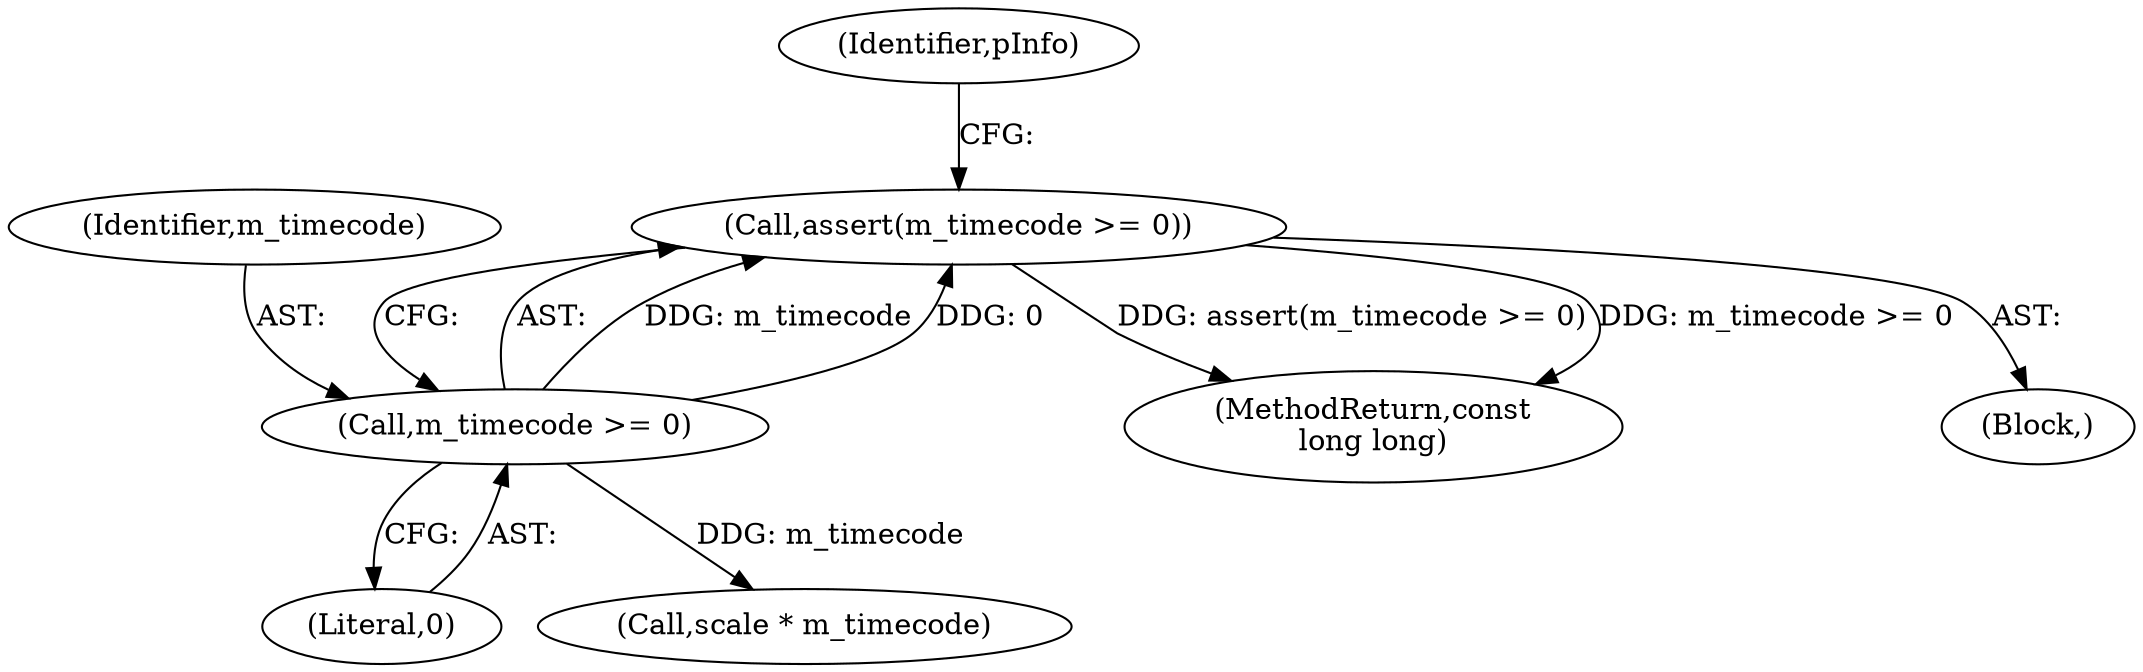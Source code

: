 digraph "0_Android_04839626ed859623901ebd3a5fd483982186b59d_129@API" {
"1000105" [label="(Call,assert(m_timecode >= 0))"];
"1000106" [label="(Call,m_timecode >= 0)"];
"1000108" [label="(Literal,0)"];
"1000105" [label="(Call,assert(m_timecode >= 0))"];
"1000110" [label="(Identifier,pInfo)"];
"1000107" [label="(Identifier,m_timecode)"];
"1000106" [label="(Call,m_timecode >= 0)"];
"1000102" [label="(Block,)"];
"1000125" [label="(Call,scale * m_timecode)"];
"1000130" [label="(MethodReturn,const\nlong long)"];
"1000105" -> "1000102"  [label="AST: "];
"1000105" -> "1000106"  [label="CFG: "];
"1000106" -> "1000105"  [label="AST: "];
"1000110" -> "1000105"  [label="CFG: "];
"1000105" -> "1000130"  [label="DDG: assert(m_timecode >= 0)"];
"1000105" -> "1000130"  [label="DDG: m_timecode >= 0"];
"1000106" -> "1000105"  [label="DDG: m_timecode"];
"1000106" -> "1000105"  [label="DDG: 0"];
"1000106" -> "1000108"  [label="CFG: "];
"1000107" -> "1000106"  [label="AST: "];
"1000108" -> "1000106"  [label="AST: "];
"1000106" -> "1000125"  [label="DDG: m_timecode"];
}
